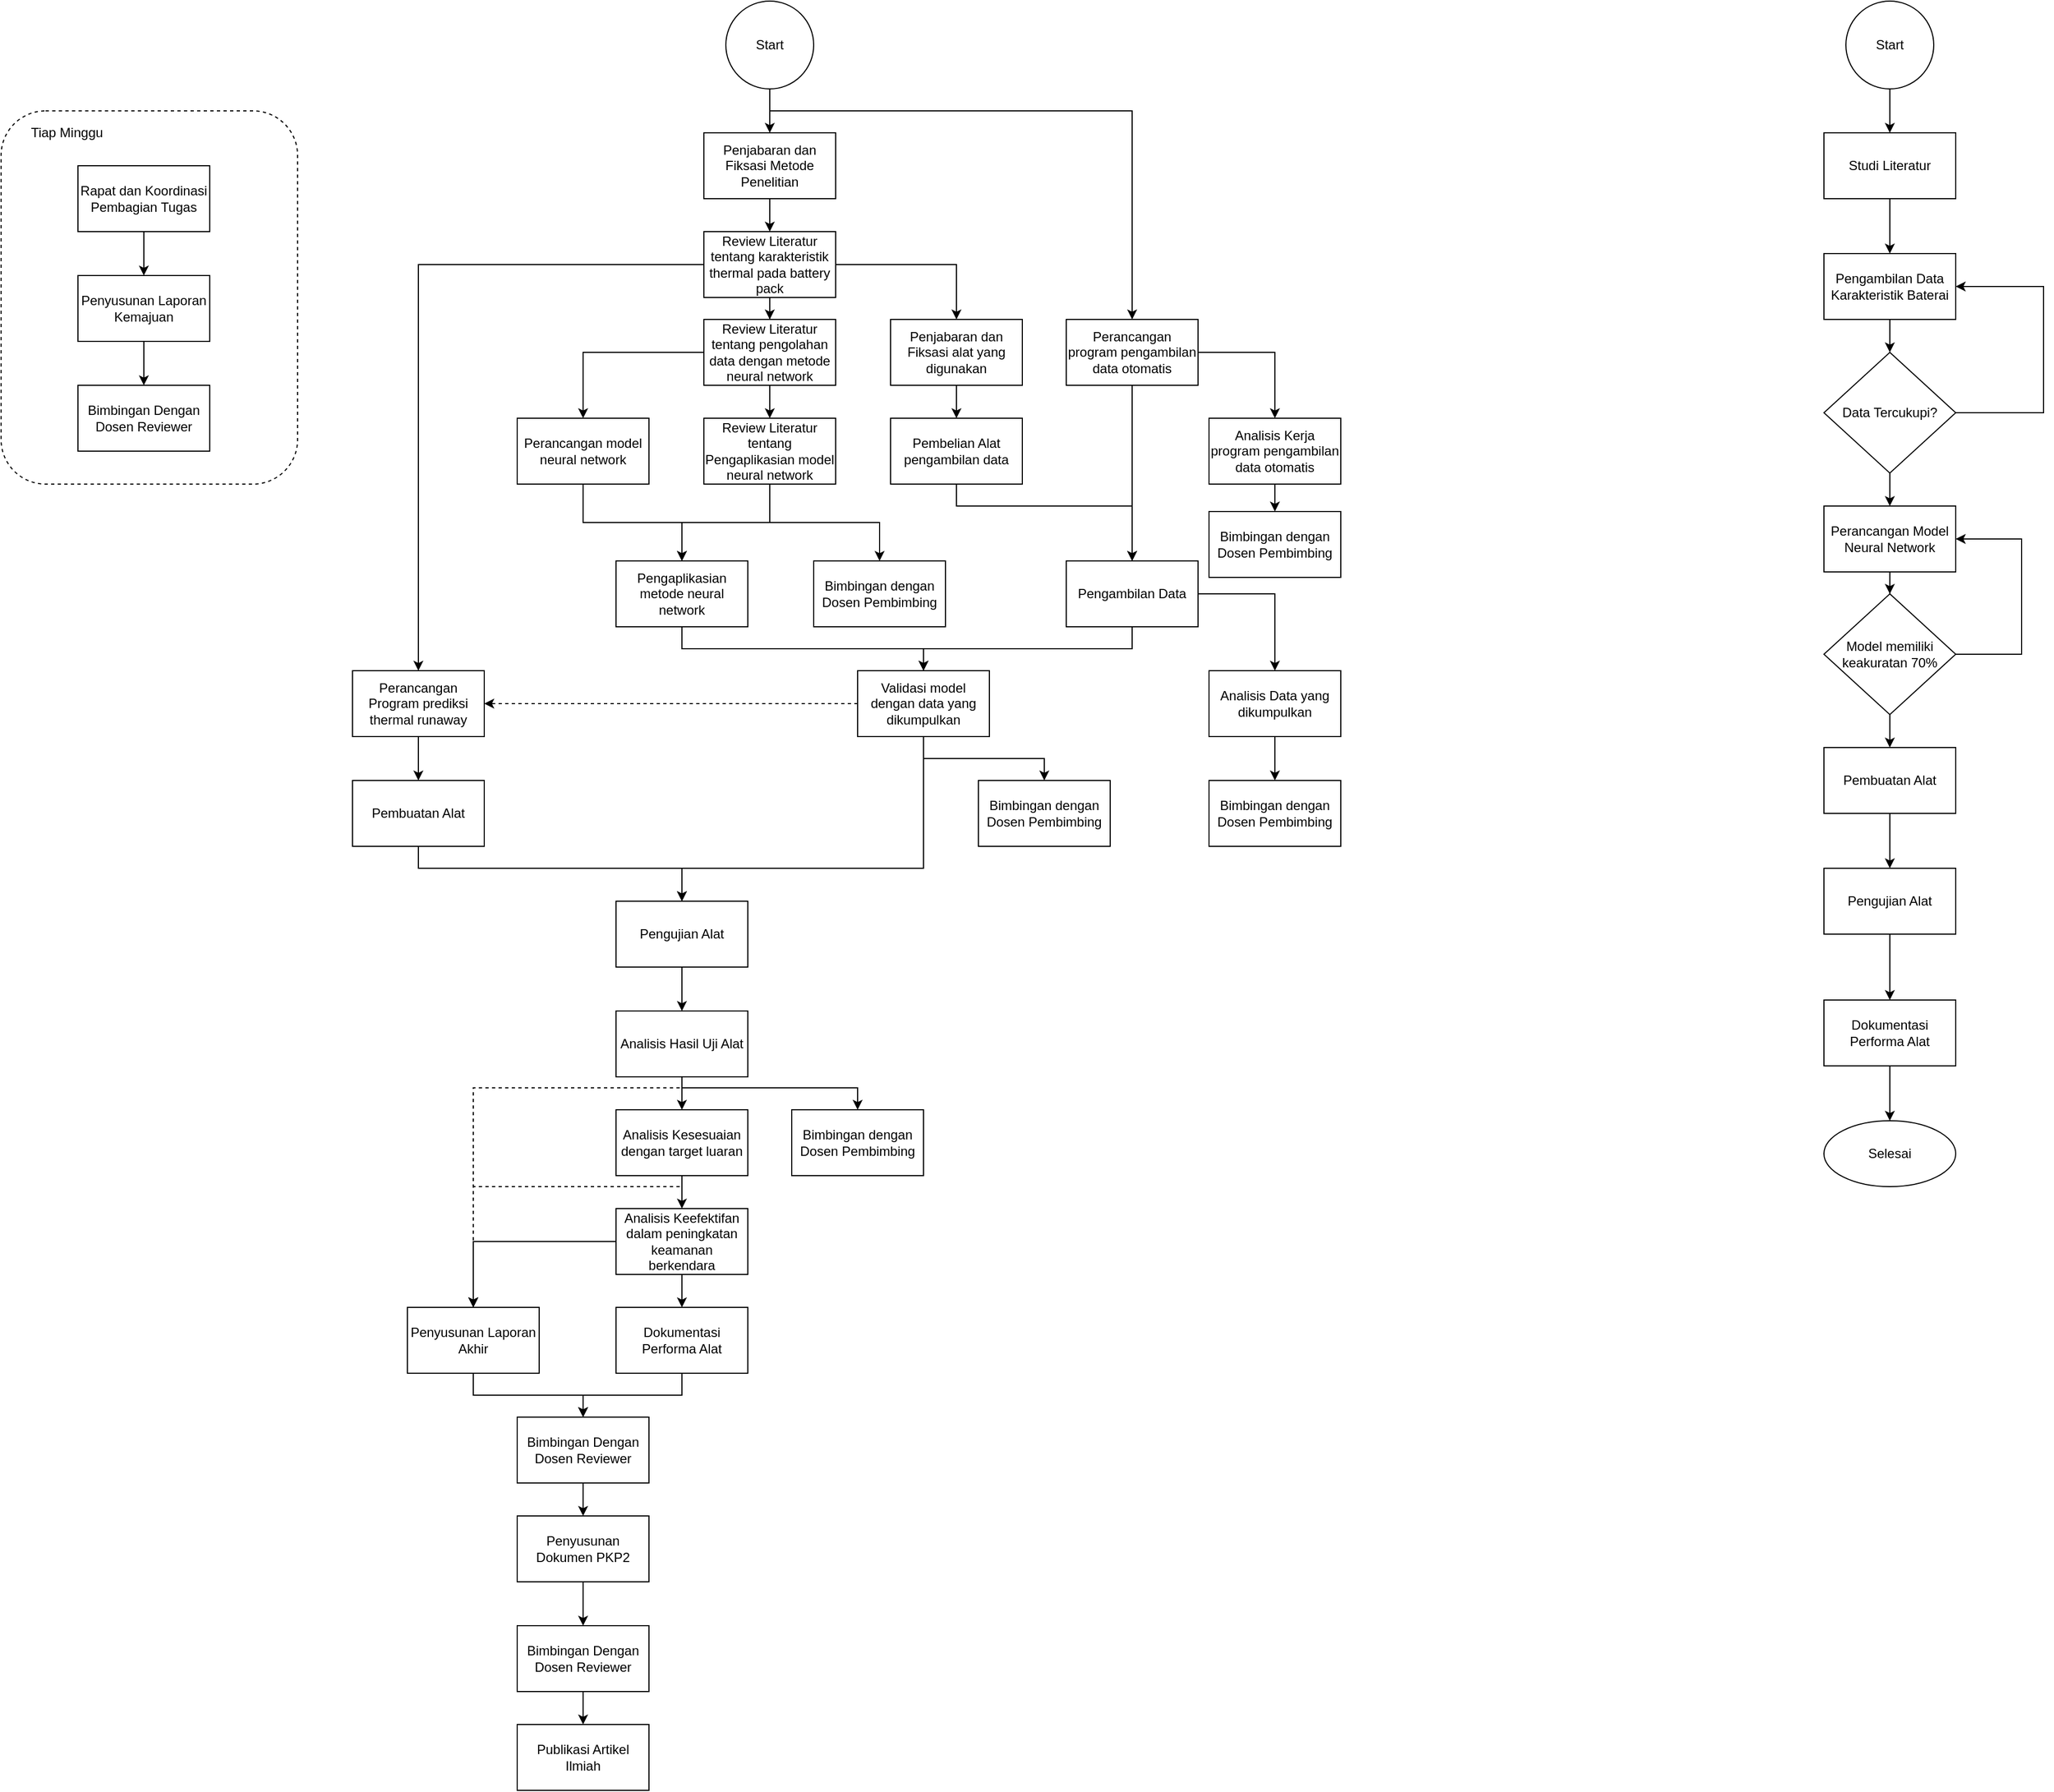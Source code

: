 <mxfile version="18.0.4" type="device"><diagram id="T9jJ0bPQbeGszL2NRN2i" name="Page-1"><mxGraphModel dx="2125" dy="801" grid="1" gridSize="10" guides="1" tooltips="1" connect="1" arrows="1" fold="1" page="1" pageScale="1" pageWidth="827" pageHeight="1169" math="0" shadow="0"><root><mxCell id="0"/><mxCell id="1" parent="0"/><mxCell id="Og2Euk__43b_FTbzDJjp-13" value="" style="edgeStyle=orthogonalEdgeStyle;rounded=0;orthogonalLoop=1;jettySize=auto;html=1;" parent="1" source="Og2Euk__43b_FTbzDJjp-1" target="Og2Euk__43b_FTbzDJjp-3" edge="1"><mxGeometry relative="1" as="geometry"/></mxCell><mxCell id="Og2Euk__43b_FTbzDJjp-1" value="Penjabaran dan Fiksasi Metode Penelitian" style="rounded=0;whiteSpace=wrap;html=1;" parent="1" vertex="1"><mxGeometry x="350" y="180" width="120" height="60" as="geometry"/></mxCell><mxCell id="Og2Euk__43b_FTbzDJjp-19" value="" style="edgeStyle=orthogonalEdgeStyle;rounded=0;orthogonalLoop=1;jettySize=auto;html=1;" parent="1" source="Og2Euk__43b_FTbzDJjp-2" target="Og2Euk__43b_FTbzDJjp-1" edge="1"><mxGeometry relative="1" as="geometry"/></mxCell><mxCell id="Og2Euk__43b_FTbzDJjp-21" style="edgeStyle=orthogonalEdgeStyle;rounded=0;orthogonalLoop=1;jettySize=auto;html=1;" parent="1" source="Og2Euk__43b_FTbzDJjp-2" target="Og2Euk__43b_FTbzDJjp-7" edge="1"><mxGeometry relative="1" as="geometry"><Array as="points"><mxPoint x="410" y="160"/><mxPoint x="740" y="160"/></Array></mxGeometry></mxCell><mxCell id="Og2Euk__43b_FTbzDJjp-2" value="Start" style="ellipse;whiteSpace=wrap;html=1;aspect=fixed;" parent="1" vertex="1"><mxGeometry x="370" y="60" width="80" height="80" as="geometry"/></mxCell><mxCell id="Og2Euk__43b_FTbzDJjp-15" style="edgeStyle=orthogonalEdgeStyle;rounded=0;orthogonalLoop=1;jettySize=auto;html=1;" parent="1" source="Og2Euk__43b_FTbzDJjp-3" target="Og2Euk__43b_FTbzDJjp-4" edge="1"><mxGeometry relative="1" as="geometry"><Array as="points"><mxPoint x="580" y="300"/></Array></mxGeometry></mxCell><mxCell id="Og2Euk__43b_FTbzDJjp-16" value="" style="edgeStyle=orthogonalEdgeStyle;rounded=0;orthogonalLoop=1;jettySize=auto;html=1;" parent="1" source="Og2Euk__43b_FTbzDJjp-3" target="Og2Euk__43b_FTbzDJjp-9" edge="1"><mxGeometry relative="1" as="geometry"/></mxCell><mxCell id="Og2Euk__43b_FTbzDJjp-34" style="edgeStyle=orthogonalEdgeStyle;rounded=0;orthogonalLoop=1;jettySize=auto;html=1;entryX=0.5;entryY=0;entryDx=0;entryDy=0;" parent="1" source="Og2Euk__43b_FTbzDJjp-3" target="Og2Euk__43b_FTbzDJjp-33" edge="1"><mxGeometry relative="1" as="geometry"/></mxCell><mxCell id="Og2Euk__43b_FTbzDJjp-3" value="Review Literatur tentang karakteristik thermal pada battery pack" style="rounded=0;whiteSpace=wrap;html=1;" parent="1" vertex="1"><mxGeometry x="350" y="270" width="120" height="60" as="geometry"/></mxCell><mxCell id="Og2Euk__43b_FTbzDJjp-12" value="" style="edgeStyle=orthogonalEdgeStyle;rounded=0;orthogonalLoop=1;jettySize=auto;html=1;" parent="1" source="Og2Euk__43b_FTbzDJjp-4" target="Og2Euk__43b_FTbzDJjp-6" edge="1"><mxGeometry relative="1" as="geometry"/></mxCell><mxCell id="Og2Euk__43b_FTbzDJjp-4" value="Penjabaran dan Fiksasi alat yang digunakan" style="rounded=0;whiteSpace=wrap;html=1;" parent="1" vertex="1"><mxGeometry x="520" y="350" width="120" height="60" as="geometry"/></mxCell><mxCell id="Og2Euk__43b_FTbzDJjp-32" style="edgeStyle=orthogonalEdgeStyle;rounded=0;orthogonalLoop=1;jettySize=auto;html=1;" parent="1" source="Og2Euk__43b_FTbzDJjp-5" target="Og2Euk__43b_FTbzDJjp-30" edge="1"><mxGeometry relative="1" as="geometry"/></mxCell><mxCell id="Og2Euk__43b_FTbzDJjp-69" style="edgeStyle=orthogonalEdgeStyle;rounded=0;orthogonalLoop=1;jettySize=auto;html=1;" parent="1" source="Og2Euk__43b_FTbzDJjp-5" target="Og2Euk__43b_FTbzDJjp-68" edge="1"><mxGeometry relative="1" as="geometry"/></mxCell><mxCell id="Og2Euk__43b_FTbzDJjp-5" value="Review Literatur tentang Pengaplikasian model neural network" style="rounded=0;whiteSpace=wrap;html=1;" parent="1" vertex="1"><mxGeometry x="350" y="440" width="120" height="60" as="geometry"/></mxCell><mxCell id="Og2Euk__43b_FTbzDJjp-24" style="edgeStyle=orthogonalEdgeStyle;rounded=0;orthogonalLoop=1;jettySize=auto;html=1;" parent="1" source="Og2Euk__43b_FTbzDJjp-6" target="Og2Euk__43b_FTbzDJjp-22" edge="1"><mxGeometry relative="1" as="geometry"><Array as="points"><mxPoint x="580" y="520"/><mxPoint x="740" y="520"/></Array></mxGeometry></mxCell><mxCell id="Og2Euk__43b_FTbzDJjp-6" value="Pembelian Alat pengambilan data" style="rounded=0;whiteSpace=wrap;html=1;" parent="1" vertex="1"><mxGeometry x="520" y="440" width="120" height="60" as="geometry"/></mxCell><mxCell id="Og2Euk__43b_FTbzDJjp-23" value="" style="edgeStyle=orthogonalEdgeStyle;rounded=0;orthogonalLoop=1;jettySize=auto;html=1;" parent="1" source="Og2Euk__43b_FTbzDJjp-7" target="Og2Euk__43b_FTbzDJjp-22" edge="1"><mxGeometry relative="1" as="geometry"/></mxCell><mxCell id="Og2Euk__43b_FTbzDJjp-44" style="edgeStyle=orthogonalEdgeStyle;rounded=0;orthogonalLoop=1;jettySize=auto;html=1;" parent="1" source="Og2Euk__43b_FTbzDJjp-7" target="Og2Euk__43b_FTbzDJjp-43" edge="1"><mxGeometry relative="1" as="geometry"/></mxCell><mxCell id="Og2Euk__43b_FTbzDJjp-7" value="Perancangan program pengambilan data otomatis" style="rounded=0;whiteSpace=wrap;html=1;" parent="1" vertex="1"><mxGeometry x="680" y="350" width="120" height="60" as="geometry"/></mxCell><mxCell id="Og2Euk__43b_FTbzDJjp-31" value="" style="edgeStyle=orthogonalEdgeStyle;rounded=0;orthogonalLoop=1;jettySize=auto;html=1;" parent="1" source="Og2Euk__43b_FTbzDJjp-8" target="Og2Euk__43b_FTbzDJjp-30" edge="1"><mxGeometry relative="1" as="geometry"/></mxCell><mxCell id="Og2Euk__43b_FTbzDJjp-8" value="&lt;span style=&quot;&quot;&gt;Perancangan model neural network&lt;/span&gt;" style="rounded=0;whiteSpace=wrap;html=1;" parent="1" vertex="1"><mxGeometry x="180" y="440" width="120" height="60" as="geometry"/></mxCell><mxCell id="Og2Euk__43b_FTbzDJjp-18" style="edgeStyle=orthogonalEdgeStyle;rounded=0;orthogonalLoop=1;jettySize=auto;html=1;" parent="1" source="Og2Euk__43b_FTbzDJjp-9" target="Og2Euk__43b_FTbzDJjp-8" edge="1"><mxGeometry relative="1" as="geometry"/></mxCell><mxCell id="Og2Euk__43b_FTbzDJjp-20" value="" style="edgeStyle=orthogonalEdgeStyle;rounded=0;orthogonalLoop=1;jettySize=auto;html=1;" parent="1" source="Og2Euk__43b_FTbzDJjp-9" target="Og2Euk__43b_FTbzDJjp-5" edge="1"><mxGeometry relative="1" as="geometry"/></mxCell><mxCell id="Og2Euk__43b_FTbzDJjp-9" value="Review Literatur tentang pengolahan data dengan metode neural network" style="rounded=0;whiteSpace=wrap;html=1;" parent="1" vertex="1"><mxGeometry x="350" y="350" width="120" height="60" as="geometry"/></mxCell><mxCell id="Og2Euk__43b_FTbzDJjp-38" style="edgeStyle=orthogonalEdgeStyle;rounded=0;orthogonalLoop=1;jettySize=auto;html=1;" parent="1" source="Og2Euk__43b_FTbzDJjp-22" target="Og2Euk__43b_FTbzDJjp-25" edge="1"><mxGeometry relative="1" as="geometry"><Array as="points"><mxPoint x="740" y="650"/><mxPoint x="550" y="650"/></Array></mxGeometry></mxCell><mxCell id="Og2Euk__43b_FTbzDJjp-48" value="" style="edgeStyle=orthogonalEdgeStyle;rounded=0;orthogonalLoop=1;jettySize=auto;html=1;" parent="1" source="Og2Euk__43b_FTbzDJjp-22" target="Og2Euk__43b_FTbzDJjp-47" edge="1"><mxGeometry relative="1" as="geometry"/></mxCell><mxCell id="Og2Euk__43b_FTbzDJjp-22" value="Pengambilan Data" style="whiteSpace=wrap;html=1;rounded=0;" parent="1" vertex="1"><mxGeometry x="680" y="570" width="120" height="60" as="geometry"/></mxCell><mxCell id="Og2Euk__43b_FTbzDJjp-39" style="edgeStyle=orthogonalEdgeStyle;rounded=0;orthogonalLoop=1;jettySize=auto;html=1;dashed=1;entryX=1;entryY=0.5;entryDx=0;entryDy=0;" parent="1" source="Og2Euk__43b_FTbzDJjp-25" target="Og2Euk__43b_FTbzDJjp-33" edge="1"><mxGeometry relative="1" as="geometry"><mxPoint x="250" y="700" as="targetPoint"/></mxGeometry></mxCell><mxCell id="Og2Euk__43b_FTbzDJjp-41" style="edgeStyle=orthogonalEdgeStyle;rounded=0;orthogonalLoop=1;jettySize=auto;html=1;" parent="1" source="Og2Euk__43b_FTbzDJjp-25" target="Og2Euk__43b_FTbzDJjp-40" edge="1"><mxGeometry relative="1" as="geometry"><Array as="points"><mxPoint x="550" y="850"/><mxPoint x="330" y="850"/></Array></mxGeometry></mxCell><mxCell id="Og2Euk__43b_FTbzDJjp-67" style="edgeStyle=orthogonalEdgeStyle;rounded=0;orthogonalLoop=1;jettySize=auto;html=1;" parent="1" source="Og2Euk__43b_FTbzDJjp-25" target="Og2Euk__43b_FTbzDJjp-66" edge="1"><mxGeometry relative="1" as="geometry"><Array as="points"><mxPoint x="550" y="750"/><mxPoint x="660" y="750"/></Array></mxGeometry></mxCell><mxCell id="Og2Euk__43b_FTbzDJjp-25" value="Validasi model dengan data yang dikumpulkan" style="whiteSpace=wrap;html=1;rounded=0;" parent="1" vertex="1"><mxGeometry x="490" y="670" width="120" height="60" as="geometry"/></mxCell><mxCell id="Og2Euk__43b_FTbzDJjp-37" style="edgeStyle=orthogonalEdgeStyle;rounded=0;orthogonalLoop=1;jettySize=auto;html=1;entryX=0.5;entryY=0;entryDx=0;entryDy=0;" parent="1" source="Og2Euk__43b_FTbzDJjp-30" target="Og2Euk__43b_FTbzDJjp-25" edge="1"><mxGeometry relative="1" as="geometry"><Array as="points"><mxPoint x="330" y="650"/><mxPoint x="550" y="650"/></Array></mxGeometry></mxCell><mxCell id="Og2Euk__43b_FTbzDJjp-30" value="Pengaplikasian metode neural network" style="whiteSpace=wrap;html=1;rounded=0;" parent="1" vertex="1"><mxGeometry x="270" y="570" width="120" height="60" as="geometry"/></mxCell><mxCell id="Og2Euk__43b_FTbzDJjp-36" value="" style="edgeStyle=orthogonalEdgeStyle;rounded=0;orthogonalLoop=1;jettySize=auto;html=1;" parent="1" source="Og2Euk__43b_FTbzDJjp-33" target="Og2Euk__43b_FTbzDJjp-35" edge="1"><mxGeometry relative="1" as="geometry"/></mxCell><mxCell id="Og2Euk__43b_FTbzDJjp-33" value="Perancangan Program prediksi thermal runaway" style="rounded=0;whiteSpace=wrap;html=1;" parent="1" vertex="1"><mxGeometry x="30" y="670" width="120" height="60" as="geometry"/></mxCell><mxCell id="Og2Euk__43b_FTbzDJjp-42" style="edgeStyle=orthogonalEdgeStyle;rounded=0;orthogonalLoop=1;jettySize=auto;html=1;entryX=0.5;entryY=0;entryDx=0;entryDy=0;" parent="1" source="Og2Euk__43b_FTbzDJjp-35" target="Og2Euk__43b_FTbzDJjp-40" edge="1"><mxGeometry relative="1" as="geometry"><Array as="points"><mxPoint x="90" y="850"/><mxPoint x="330" y="850"/></Array></mxGeometry></mxCell><mxCell id="Og2Euk__43b_FTbzDJjp-35" value="Pembuatan Alat" style="whiteSpace=wrap;html=1;rounded=0;" parent="1" vertex="1"><mxGeometry x="30" y="770" width="120" height="60" as="geometry"/></mxCell><mxCell id="Og2Euk__43b_FTbzDJjp-50" value="" style="edgeStyle=orthogonalEdgeStyle;rounded=0;orthogonalLoop=1;jettySize=auto;html=1;" parent="1" source="Og2Euk__43b_FTbzDJjp-40" target="Og2Euk__43b_FTbzDJjp-49" edge="1"><mxGeometry relative="1" as="geometry"/></mxCell><mxCell id="Og2Euk__43b_FTbzDJjp-40" value="Pengujian Alat" style="whiteSpace=wrap;html=1;rounded=0;" parent="1" vertex="1"><mxGeometry x="270" y="880" width="120" height="60" as="geometry"/></mxCell><mxCell id="Og2Euk__43b_FTbzDJjp-63" value="" style="edgeStyle=orthogonalEdgeStyle;rounded=0;orthogonalLoop=1;jettySize=auto;html=1;" parent="1" source="Og2Euk__43b_FTbzDJjp-43" target="Og2Euk__43b_FTbzDJjp-62" edge="1"><mxGeometry relative="1" as="geometry"/></mxCell><mxCell id="Og2Euk__43b_FTbzDJjp-43" value="Analisis Kerja program pengambilan data otomatis" style="rounded=0;whiteSpace=wrap;html=1;" parent="1" vertex="1"><mxGeometry x="810" y="440" width="120" height="60" as="geometry"/></mxCell><mxCell id="Og2Euk__43b_FTbzDJjp-65" value="" style="edgeStyle=orthogonalEdgeStyle;rounded=0;orthogonalLoop=1;jettySize=auto;html=1;" parent="1" source="Og2Euk__43b_FTbzDJjp-47" target="Og2Euk__43b_FTbzDJjp-64" edge="1"><mxGeometry relative="1" as="geometry"/></mxCell><mxCell id="Og2Euk__43b_FTbzDJjp-47" value="Analisis Data yang dikumpulkan" style="whiteSpace=wrap;html=1;rounded=0;" parent="1" vertex="1"><mxGeometry x="810" y="670" width="120" height="60" as="geometry"/></mxCell><mxCell id="Og2Euk__43b_FTbzDJjp-52" value="" style="edgeStyle=orthogonalEdgeStyle;rounded=0;orthogonalLoop=1;jettySize=auto;html=1;" parent="1" source="Og2Euk__43b_FTbzDJjp-49" target="Og2Euk__43b_FTbzDJjp-51" edge="1"><mxGeometry relative="1" as="geometry"/></mxCell><mxCell id="Og2Euk__43b_FTbzDJjp-71" style="edgeStyle=orthogonalEdgeStyle;rounded=0;orthogonalLoop=1;jettySize=auto;html=1;" parent="1" source="Og2Euk__43b_FTbzDJjp-49" target="Og2Euk__43b_FTbzDJjp-70" edge="1"><mxGeometry relative="1" as="geometry"><Array as="points"><mxPoint x="330" y="1050"/><mxPoint x="490" y="1050"/></Array></mxGeometry></mxCell><mxCell id="Og2Euk__43b_FTbzDJjp-80" value="" style="edgeStyle=orthogonalEdgeStyle;rounded=0;orthogonalLoop=1;jettySize=auto;html=1;dashed=1;" parent="1" source="Og2Euk__43b_FTbzDJjp-49" target="Og2Euk__43b_FTbzDJjp-79" edge="1"><mxGeometry relative="1" as="geometry"><Array as="points"><mxPoint x="330" y="1050"/><mxPoint x="140" y="1050"/></Array></mxGeometry></mxCell><mxCell id="Og2Euk__43b_FTbzDJjp-49" value="Analisis Hasil Uji Alat" style="whiteSpace=wrap;html=1;rounded=0;" parent="1" vertex="1"><mxGeometry x="270" y="980" width="120" height="60" as="geometry"/></mxCell><mxCell id="Og2Euk__43b_FTbzDJjp-54" value="" style="edgeStyle=orthogonalEdgeStyle;rounded=0;orthogonalLoop=1;jettySize=auto;html=1;" parent="1" source="Og2Euk__43b_FTbzDJjp-51" target="Og2Euk__43b_FTbzDJjp-53" edge="1"><mxGeometry relative="1" as="geometry"/></mxCell><mxCell id="Og2Euk__43b_FTbzDJjp-81" style="edgeStyle=orthogonalEdgeStyle;rounded=0;orthogonalLoop=1;jettySize=auto;html=1;dashed=1;" parent="1" source="Og2Euk__43b_FTbzDJjp-51" target="Og2Euk__43b_FTbzDJjp-79" edge="1"><mxGeometry relative="1" as="geometry"><Array as="points"><mxPoint x="330" y="1140"/><mxPoint x="140" y="1140"/></Array></mxGeometry></mxCell><mxCell id="Og2Euk__43b_FTbzDJjp-51" value="Analisis Kesesuaian dengan target luaran" style="whiteSpace=wrap;html=1;rounded=0;" parent="1" vertex="1"><mxGeometry x="270" y="1070" width="120" height="60" as="geometry"/></mxCell><mxCell id="Og2Euk__43b_FTbzDJjp-56" value="" style="edgeStyle=orthogonalEdgeStyle;rounded=0;orthogonalLoop=1;jettySize=auto;html=1;" parent="1" source="Og2Euk__43b_FTbzDJjp-53" target="Og2Euk__43b_FTbzDJjp-55" edge="1"><mxGeometry relative="1" as="geometry"/></mxCell><mxCell id="Og2Euk__43b_FTbzDJjp-82" value="" style="edgeStyle=orthogonalEdgeStyle;rounded=0;orthogonalLoop=1;jettySize=auto;html=1;" parent="1" source="Og2Euk__43b_FTbzDJjp-53" target="Og2Euk__43b_FTbzDJjp-79" edge="1"><mxGeometry relative="1" as="geometry"/></mxCell><mxCell id="Og2Euk__43b_FTbzDJjp-53" value="Analisis Keefektifan dalam peningkatan keamanan berkendara" style="whiteSpace=wrap;html=1;rounded=0;" parent="1" vertex="1"><mxGeometry x="270" y="1160" width="120" height="60" as="geometry"/></mxCell><mxCell id="Og2Euk__43b_FTbzDJjp-94" style="edgeStyle=orthogonalEdgeStyle;rounded=0;orthogonalLoop=1;jettySize=auto;html=1;" parent="1" source="Og2Euk__43b_FTbzDJjp-55" target="Og2Euk__43b_FTbzDJjp-90" edge="1"><mxGeometry relative="1" as="geometry"/></mxCell><mxCell id="Og2Euk__43b_FTbzDJjp-55" value="Dokumentasi Performa Alat" style="whiteSpace=wrap;html=1;rounded=0;" parent="1" vertex="1"><mxGeometry x="270" y="1250" width="120" height="60" as="geometry"/></mxCell><mxCell id="Og2Euk__43b_FTbzDJjp-62" value="Bimbingan dengan Dosen Pembimbing" style="whiteSpace=wrap;html=1;" parent="1" vertex="1"><mxGeometry x="810" y="525" width="120" height="60" as="geometry"/></mxCell><mxCell id="Og2Euk__43b_FTbzDJjp-64" value="Bimbingan dengan Dosen Pembimbing" style="whiteSpace=wrap;html=1;" parent="1" vertex="1"><mxGeometry x="810" y="770" width="120" height="60" as="geometry"/></mxCell><mxCell id="Og2Euk__43b_FTbzDJjp-66" value="Bimbingan dengan Dosen Pembimbing" style="whiteSpace=wrap;html=1;" parent="1" vertex="1"><mxGeometry x="600" y="770" width="120" height="60" as="geometry"/></mxCell><mxCell id="Og2Euk__43b_FTbzDJjp-68" value="Bimbingan dengan Dosen Pembimbing" style="whiteSpace=wrap;html=1;" parent="1" vertex="1"><mxGeometry x="450" y="570" width="120" height="60" as="geometry"/></mxCell><mxCell id="Og2Euk__43b_FTbzDJjp-70" value="Bimbingan dengan Dosen Pembimbing" style="whiteSpace=wrap;html=1;" parent="1" vertex="1"><mxGeometry x="430" y="1070" width="120" height="60" as="geometry"/></mxCell><mxCell id="Og2Euk__43b_FTbzDJjp-73" value="" style="rounded=1;whiteSpace=wrap;html=1;dashed=1;" parent="1" vertex="1"><mxGeometry x="-290" y="160" width="270" height="340" as="geometry"/></mxCell><mxCell id="Og2Euk__43b_FTbzDJjp-74" value="Tiap Minggu" style="text;html=1;strokeColor=none;fillColor=none;align=center;verticalAlign=middle;whiteSpace=wrap;rounded=0;dashed=1;" parent="1" vertex="1"><mxGeometry x="-270" y="170" width="80" height="20" as="geometry"/></mxCell><mxCell id="Og2Euk__43b_FTbzDJjp-77" value="" style="edgeStyle=orthogonalEdgeStyle;rounded=0;orthogonalLoop=1;jettySize=auto;html=1;" parent="1" source="Og2Euk__43b_FTbzDJjp-75" target="Og2Euk__43b_FTbzDJjp-76" edge="1"><mxGeometry relative="1" as="geometry"/></mxCell><mxCell id="Og2Euk__43b_FTbzDJjp-75" value="Rapat dan Koordinasi Pembagian Tugas" style="rounded=0;whiteSpace=wrap;html=1;" parent="1" vertex="1"><mxGeometry x="-220" y="210" width="120" height="60" as="geometry"/></mxCell><mxCell id="Og2Euk__43b_FTbzDJjp-89" value="" style="edgeStyle=orthogonalEdgeStyle;rounded=0;orthogonalLoop=1;jettySize=auto;html=1;" parent="1" source="Og2Euk__43b_FTbzDJjp-76" target="Og2Euk__43b_FTbzDJjp-88" edge="1"><mxGeometry relative="1" as="geometry"/></mxCell><mxCell id="Og2Euk__43b_FTbzDJjp-76" value="Penyusunan Laporan Kemajuan" style="rounded=0;whiteSpace=wrap;html=1;" parent="1" vertex="1"><mxGeometry x="-220" y="310" width="120" height="60" as="geometry"/></mxCell><mxCell id="Og2Euk__43b_FTbzDJjp-93" style="edgeStyle=orthogonalEdgeStyle;rounded=0;orthogonalLoop=1;jettySize=auto;html=1;entryX=0.5;entryY=0;entryDx=0;entryDy=0;" parent="1" source="Og2Euk__43b_FTbzDJjp-79" target="Og2Euk__43b_FTbzDJjp-90" edge="1"><mxGeometry relative="1" as="geometry"/></mxCell><mxCell id="Og2Euk__43b_FTbzDJjp-79" value="Penyusunan Laporan Akhir" style="whiteSpace=wrap;html=1;rounded=0;" parent="1" vertex="1"><mxGeometry x="80" y="1250" width="120" height="60" as="geometry"/></mxCell><mxCell id="Og2Euk__43b_FTbzDJjp-101" value="" style="edgeStyle=orthogonalEdgeStyle;rounded=0;orthogonalLoop=1;jettySize=auto;html=1;" parent="1" source="Og2Euk__43b_FTbzDJjp-83" target="Og2Euk__43b_FTbzDJjp-100" edge="1"><mxGeometry relative="1" as="geometry"/></mxCell><mxCell id="Og2Euk__43b_FTbzDJjp-83" value="Penyusunan Dokumen PKP2" style="whiteSpace=wrap;html=1;rounded=0;" parent="1" vertex="1"><mxGeometry x="180" y="1440" width="120" height="60" as="geometry"/></mxCell><mxCell id="Og2Euk__43b_FTbzDJjp-86" value="Publikasi Artikel Ilmiah" style="whiteSpace=wrap;html=1;rounded=0;" parent="1" vertex="1"><mxGeometry x="180" y="1630" width="120" height="60" as="geometry"/></mxCell><mxCell id="Og2Euk__43b_FTbzDJjp-88" value="Bimbingan Dengan Dosen Reviewer" style="whiteSpace=wrap;html=1;rounded=0;" parent="1" vertex="1"><mxGeometry x="-220" y="410" width="120" height="60" as="geometry"/></mxCell><mxCell id="Og2Euk__43b_FTbzDJjp-97" value="" style="edgeStyle=orthogonalEdgeStyle;rounded=0;orthogonalLoop=1;jettySize=auto;html=1;" parent="1" source="Og2Euk__43b_FTbzDJjp-90" edge="1"><mxGeometry relative="1" as="geometry"><mxPoint x="240" y="1440" as="targetPoint"/><Array as="points"><mxPoint x="240" y="1440"/><mxPoint x="240" y="1440"/></Array></mxGeometry></mxCell><mxCell id="Og2Euk__43b_FTbzDJjp-90" value="Bimbingan Dengan Dosen Reviewer" style="whiteSpace=wrap;html=1;rounded=0;" parent="1" vertex="1"><mxGeometry x="180" y="1350" width="120" height="60" as="geometry"/></mxCell><mxCell id="Og2Euk__43b_FTbzDJjp-103" value="" style="edgeStyle=orthogonalEdgeStyle;rounded=0;orthogonalLoop=1;jettySize=auto;html=1;" parent="1" source="Og2Euk__43b_FTbzDJjp-100" target="Og2Euk__43b_FTbzDJjp-86" edge="1"><mxGeometry relative="1" as="geometry"/></mxCell><mxCell id="Og2Euk__43b_FTbzDJjp-100" value="Bimbingan Dengan Dosen Reviewer" style="whiteSpace=wrap;html=1;rounded=0;" parent="1" vertex="1"><mxGeometry x="180" y="1540" width="120" height="60" as="geometry"/></mxCell><mxCell id="M6hu65I-nhee7YUL4PB0-3" value="" style="edgeStyle=orthogonalEdgeStyle;rounded=0;orthogonalLoop=1;jettySize=auto;html=1;" edge="1" parent="1" source="M6hu65I-nhee7YUL4PB0-1" target="M6hu65I-nhee7YUL4PB0-2"><mxGeometry relative="1" as="geometry"/></mxCell><mxCell id="M6hu65I-nhee7YUL4PB0-1" value="Start" style="ellipse;whiteSpace=wrap;html=1;aspect=fixed;" vertex="1" parent="1"><mxGeometry x="1390" y="60" width="80" height="80" as="geometry"/></mxCell><mxCell id="M6hu65I-nhee7YUL4PB0-5" value="" style="edgeStyle=orthogonalEdgeStyle;rounded=0;orthogonalLoop=1;jettySize=auto;html=1;" edge="1" parent="1" source="M6hu65I-nhee7YUL4PB0-2" target="M6hu65I-nhee7YUL4PB0-4"><mxGeometry relative="1" as="geometry"/></mxCell><mxCell id="M6hu65I-nhee7YUL4PB0-2" value="Studi Literatur" style="whiteSpace=wrap;html=1;" vertex="1" parent="1"><mxGeometry x="1370" y="180" width="120" height="60" as="geometry"/></mxCell><mxCell id="M6hu65I-nhee7YUL4PB0-18" value="" style="edgeStyle=orthogonalEdgeStyle;rounded=0;orthogonalLoop=1;jettySize=auto;html=1;" edge="1" parent="1" source="M6hu65I-nhee7YUL4PB0-4" target="M6hu65I-nhee7YUL4PB0-16"><mxGeometry relative="1" as="geometry"/></mxCell><mxCell id="M6hu65I-nhee7YUL4PB0-4" value="Pengambilan Data Karakteristik Baterai" style="whiteSpace=wrap;html=1;" vertex="1" parent="1"><mxGeometry x="1370" y="290" width="120" height="60" as="geometry"/></mxCell><mxCell id="M6hu65I-nhee7YUL4PB0-26" value="" style="edgeStyle=orthogonalEdgeStyle;rounded=0;orthogonalLoop=1;jettySize=auto;html=1;" edge="1" parent="1" source="M6hu65I-nhee7YUL4PB0-6" target="M6hu65I-nhee7YUL4PB0-25"><mxGeometry relative="1" as="geometry"/></mxCell><mxCell id="M6hu65I-nhee7YUL4PB0-6" value="Perancangan Model Neural Network" style="whiteSpace=wrap;html=1;" vertex="1" parent="1"><mxGeometry x="1370" y="520" width="120" height="60" as="geometry"/></mxCell><mxCell id="M6hu65I-nhee7YUL4PB0-13" value="" style="edgeStyle=orthogonalEdgeStyle;rounded=0;orthogonalLoop=1;jettySize=auto;html=1;" edge="1" parent="1" source="M6hu65I-nhee7YUL4PB0-10" target="M6hu65I-nhee7YUL4PB0-12"><mxGeometry relative="1" as="geometry"/></mxCell><mxCell id="M6hu65I-nhee7YUL4PB0-10" value="Pembuatan Alat" style="whiteSpace=wrap;html=1;" vertex="1" parent="1"><mxGeometry x="1370" y="740" width="120" height="60" as="geometry"/></mxCell><mxCell id="M6hu65I-nhee7YUL4PB0-22" value="" style="edgeStyle=orthogonalEdgeStyle;rounded=0;orthogonalLoop=1;jettySize=auto;html=1;" edge="1" parent="1" source="M6hu65I-nhee7YUL4PB0-12" target="M6hu65I-nhee7YUL4PB0-21"><mxGeometry relative="1" as="geometry"/></mxCell><mxCell id="M6hu65I-nhee7YUL4PB0-12" value="Pengujian Alat" style="whiteSpace=wrap;html=1;" vertex="1" parent="1"><mxGeometry x="1370" y="850" width="120" height="60" as="geometry"/></mxCell><mxCell id="M6hu65I-nhee7YUL4PB0-19" value="" style="edgeStyle=orthogonalEdgeStyle;rounded=0;orthogonalLoop=1;jettySize=auto;html=1;" edge="1" parent="1" source="M6hu65I-nhee7YUL4PB0-16" target="M6hu65I-nhee7YUL4PB0-6"><mxGeometry relative="1" as="geometry"/></mxCell><mxCell id="M6hu65I-nhee7YUL4PB0-20" style="edgeStyle=orthogonalEdgeStyle;rounded=0;orthogonalLoop=1;jettySize=auto;html=1;" edge="1" parent="1" source="M6hu65I-nhee7YUL4PB0-16"><mxGeometry relative="1" as="geometry"><mxPoint x="1490" y="320" as="targetPoint"/><Array as="points"><mxPoint x="1570" y="435"/><mxPoint x="1570" y="320"/></Array></mxGeometry></mxCell><mxCell id="M6hu65I-nhee7YUL4PB0-16" value="Data Tercukupi?" style="rhombus;whiteSpace=wrap;html=1;" vertex="1" parent="1"><mxGeometry x="1370" y="380" width="120" height="110" as="geometry"/></mxCell><mxCell id="M6hu65I-nhee7YUL4PB0-24" value="" style="edgeStyle=orthogonalEdgeStyle;rounded=0;orthogonalLoop=1;jettySize=auto;html=1;" edge="1" parent="1" source="M6hu65I-nhee7YUL4PB0-21" target="M6hu65I-nhee7YUL4PB0-23"><mxGeometry relative="1" as="geometry"/></mxCell><mxCell id="M6hu65I-nhee7YUL4PB0-21" value="Dokumentasi Performa Alat" style="whiteSpace=wrap;html=1;" vertex="1" parent="1"><mxGeometry x="1370" y="970" width="120" height="60" as="geometry"/></mxCell><mxCell id="M6hu65I-nhee7YUL4PB0-23" value="Selesai" style="ellipse;whiteSpace=wrap;html=1;" vertex="1" parent="1"><mxGeometry x="1370" y="1080" width="120" height="60" as="geometry"/></mxCell><mxCell id="M6hu65I-nhee7YUL4PB0-27" value="" style="edgeStyle=orthogonalEdgeStyle;rounded=0;orthogonalLoop=1;jettySize=auto;html=1;" edge="1" parent="1" source="M6hu65I-nhee7YUL4PB0-25" target="M6hu65I-nhee7YUL4PB0-10"><mxGeometry relative="1" as="geometry"/></mxCell><mxCell id="M6hu65I-nhee7YUL4PB0-28" style="edgeStyle=orthogonalEdgeStyle;rounded=0;orthogonalLoop=1;jettySize=auto;html=1;entryX=1;entryY=0.5;entryDx=0;entryDy=0;" edge="1" parent="1" source="M6hu65I-nhee7YUL4PB0-25" target="M6hu65I-nhee7YUL4PB0-6"><mxGeometry relative="1" as="geometry"><Array as="points"><mxPoint x="1550" y="655"/><mxPoint x="1550" y="550"/></Array></mxGeometry></mxCell><mxCell id="M6hu65I-nhee7YUL4PB0-25" value="Model memiliki keakuratan 70%" style="rhombus;whiteSpace=wrap;html=1;" vertex="1" parent="1"><mxGeometry x="1370" y="600" width="120" height="110" as="geometry"/></mxCell></root></mxGraphModel></diagram></mxfile>